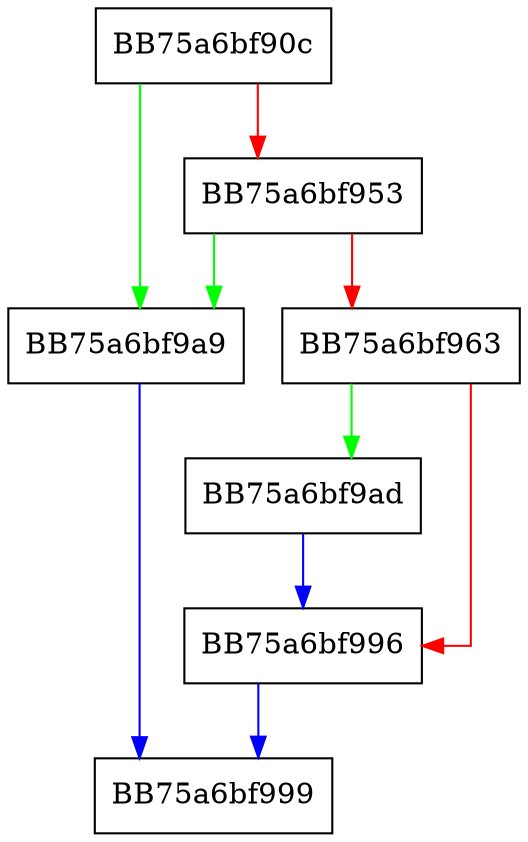 digraph winUnicodeToUtf8 {
  node [shape="box"];
  graph [splines=ortho];
  BB75a6bf90c -> BB75a6bf9a9 [color="green"];
  BB75a6bf90c -> BB75a6bf953 [color="red"];
  BB75a6bf953 -> BB75a6bf9a9 [color="green"];
  BB75a6bf953 -> BB75a6bf963 [color="red"];
  BB75a6bf963 -> BB75a6bf9ad [color="green"];
  BB75a6bf963 -> BB75a6bf996 [color="red"];
  BB75a6bf996 -> BB75a6bf999 [color="blue"];
  BB75a6bf9a9 -> BB75a6bf999 [color="blue"];
  BB75a6bf9ad -> BB75a6bf996 [color="blue"];
}